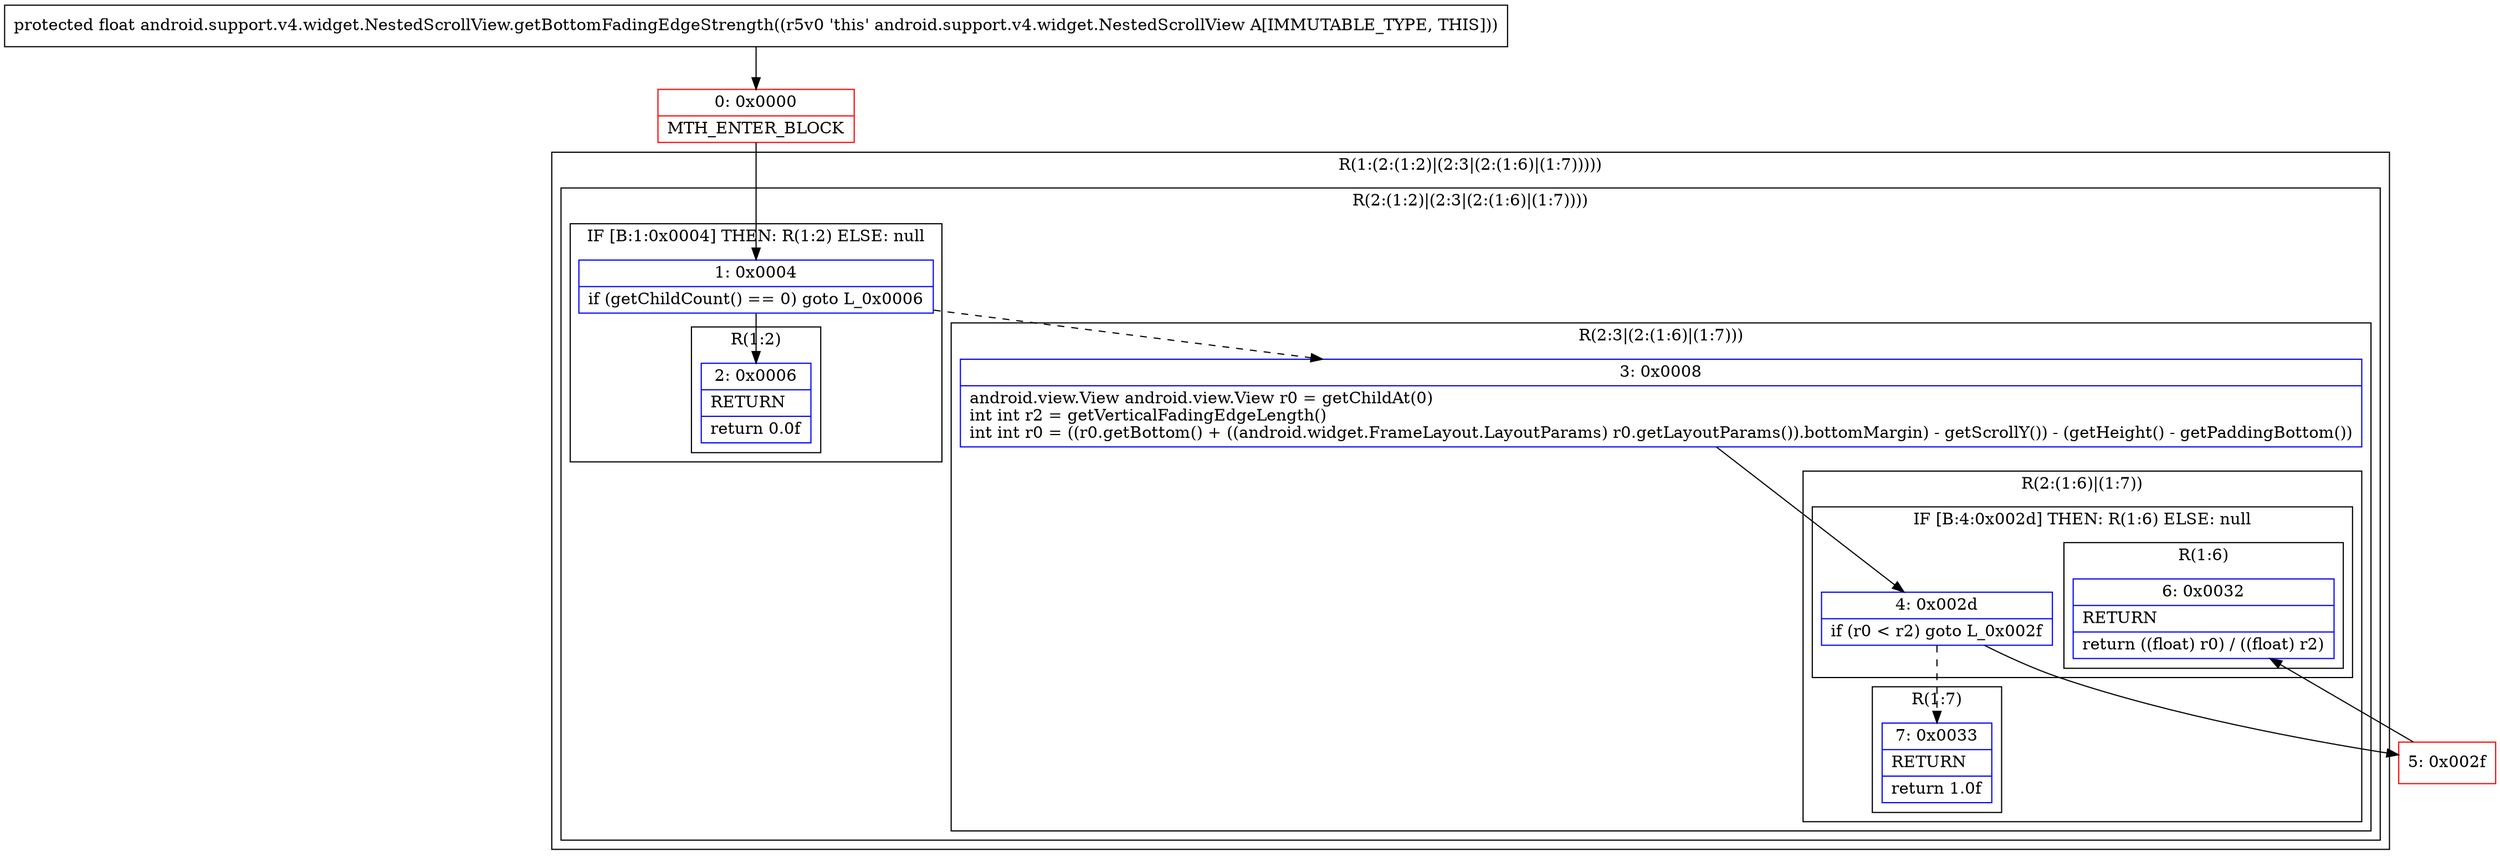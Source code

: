 digraph "CFG forandroid.support.v4.widget.NestedScrollView.getBottomFadingEdgeStrength()F" {
subgraph cluster_Region_1110173016 {
label = "R(1:(2:(1:2)|(2:3|(2:(1:6)|(1:7)))))";
node [shape=record,color=blue];
subgraph cluster_Region_1453898960 {
label = "R(2:(1:2)|(2:3|(2:(1:6)|(1:7))))";
node [shape=record,color=blue];
subgraph cluster_IfRegion_476451724 {
label = "IF [B:1:0x0004] THEN: R(1:2) ELSE: null";
node [shape=record,color=blue];
Node_1 [shape=record,label="{1\:\ 0x0004|if (getChildCount() == 0) goto L_0x0006\l}"];
subgraph cluster_Region_1014761524 {
label = "R(1:2)";
node [shape=record,color=blue];
Node_2 [shape=record,label="{2\:\ 0x0006|RETURN\l|return 0.0f\l}"];
}
}
subgraph cluster_Region_1660632475 {
label = "R(2:3|(2:(1:6)|(1:7)))";
node [shape=record,color=blue];
Node_3 [shape=record,label="{3\:\ 0x0008|android.view.View android.view.View r0 = getChildAt(0)\lint int r2 = getVerticalFadingEdgeLength()\lint int r0 = ((r0.getBottom() + ((android.widget.FrameLayout.LayoutParams) r0.getLayoutParams()).bottomMargin) \- getScrollY()) \- (getHeight() \- getPaddingBottom())\l}"];
subgraph cluster_Region_559950790 {
label = "R(2:(1:6)|(1:7))";
node [shape=record,color=blue];
subgraph cluster_IfRegion_892448585 {
label = "IF [B:4:0x002d] THEN: R(1:6) ELSE: null";
node [shape=record,color=blue];
Node_4 [shape=record,label="{4\:\ 0x002d|if (r0 \< r2) goto L_0x002f\l}"];
subgraph cluster_Region_1616452331 {
label = "R(1:6)";
node [shape=record,color=blue];
Node_6 [shape=record,label="{6\:\ 0x0032|RETURN\l|return ((float) r0) \/ ((float) r2)\l}"];
}
}
subgraph cluster_Region_851270918 {
label = "R(1:7)";
node [shape=record,color=blue];
Node_7 [shape=record,label="{7\:\ 0x0033|RETURN\l|return 1.0f\l}"];
}
}
}
}
}
Node_0 [shape=record,color=red,label="{0\:\ 0x0000|MTH_ENTER_BLOCK\l}"];
Node_5 [shape=record,color=red,label="{5\:\ 0x002f}"];
MethodNode[shape=record,label="{protected float android.support.v4.widget.NestedScrollView.getBottomFadingEdgeStrength((r5v0 'this' android.support.v4.widget.NestedScrollView A[IMMUTABLE_TYPE, THIS])) }"];
MethodNode -> Node_0;
Node_1 -> Node_2;
Node_1 -> Node_3[style=dashed];
Node_3 -> Node_4;
Node_4 -> Node_5;
Node_4 -> Node_7[style=dashed];
Node_0 -> Node_1;
Node_5 -> Node_6;
}

